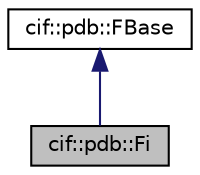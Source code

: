 digraph "cif::pdb::Fi"
{
  edge [fontname="Helvetica",fontsize="10",labelfontname="Helvetica",labelfontsize="10"];
  node [fontname="Helvetica",fontsize="10",shape=record];
  Node0 [label="cif::pdb::Fi",height=0.2,width=0.4,color="black", fillcolor="grey75", style="filled", fontcolor="black"];
  Node1 -> Node0 [dir="back",color="midnightblue",fontsize="10",style="solid",fontname="Helvetica"];
  Node1 [label="cif::pdb::FBase",height=0.2,width=0.4,color="black", fillcolor="white", style="filled",URL="$classcif_1_1pdb_1_1FBase.html"];
}
